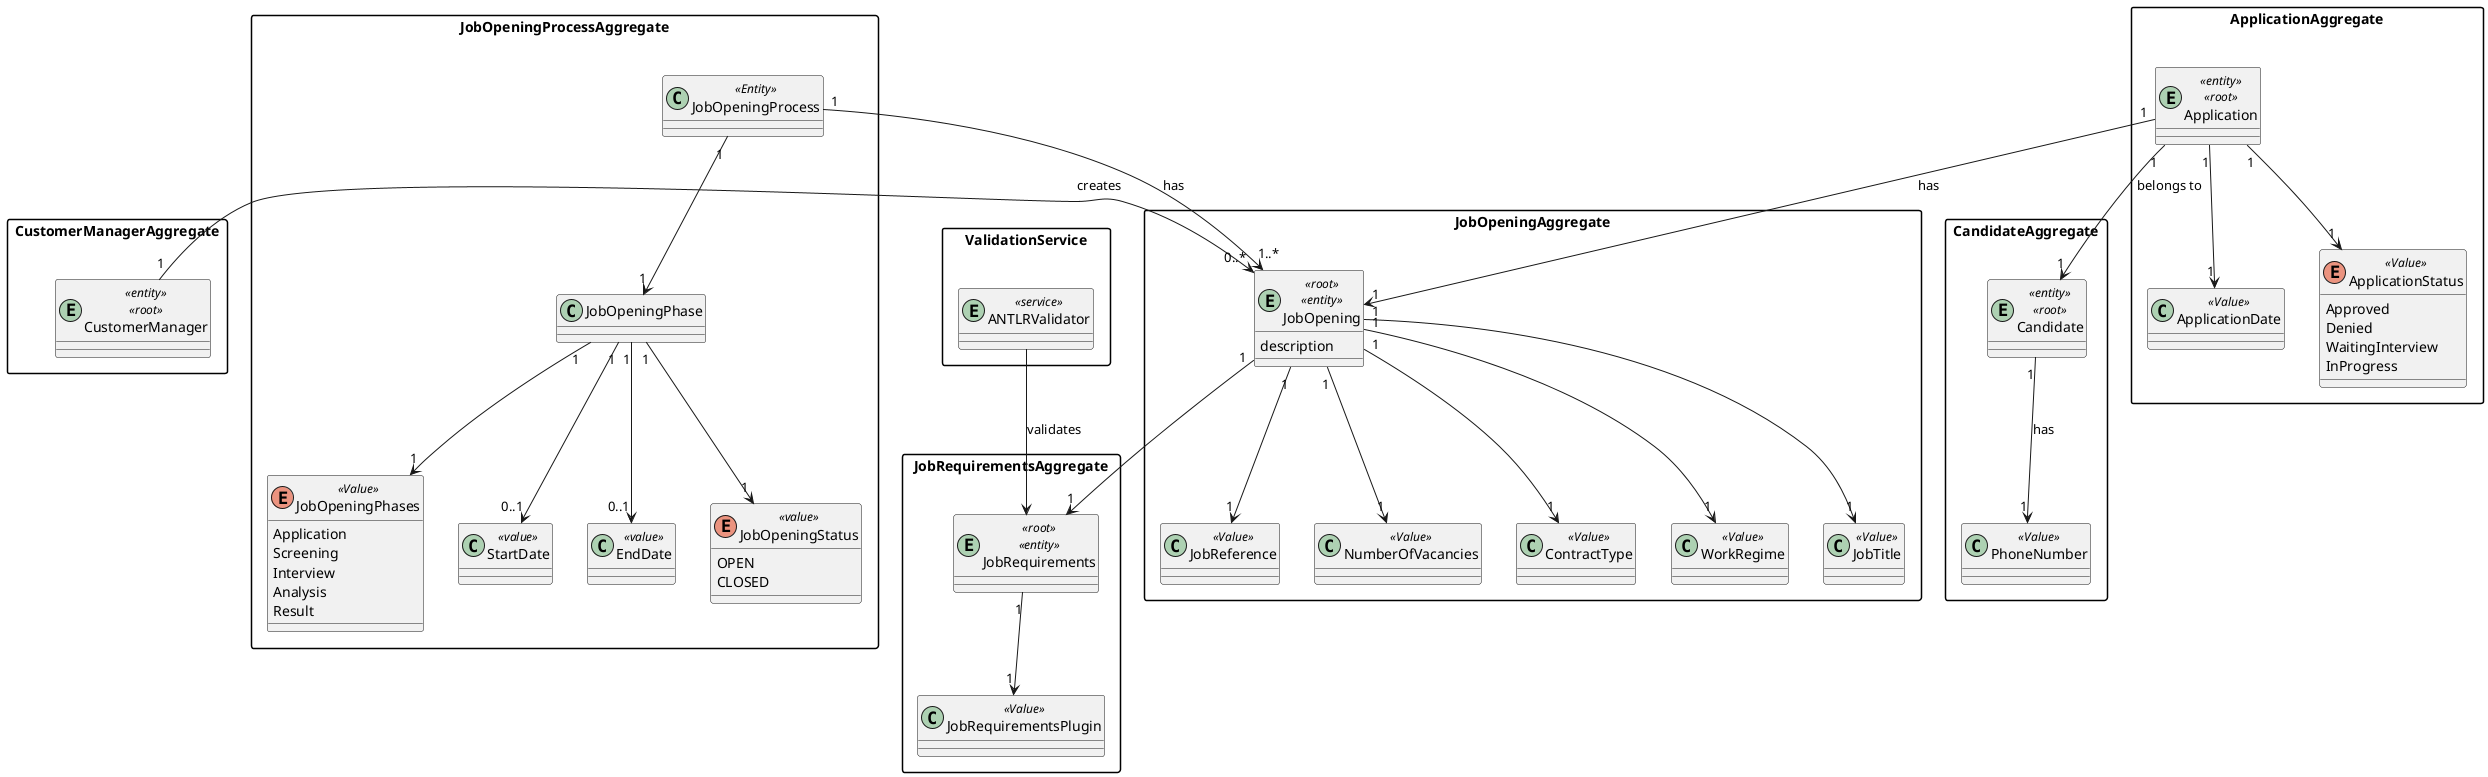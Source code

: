 @startuml

skinparam packageStyle rectangle

package JobOpeningAggregate {
  entity JobOpening <<root>> <<entity>>{
    description
  }

  class JobReference <<Value>> {}
  class NumberOfVacancies <<Value>> {}
  class ContractType<<Value>> {}
  class WorkRegime <<Value>>{}
  class JobTitle <<Value>> {}
}

package JobOpeningProcessAggregate {
  class JobOpeningProcess <<Entity>> {}

  enum JobOpeningPhases <<Value>>{
    Application
    Screening
    Interview
    Analysis
    Result
  }

  class JobOpeningPhase{}
  class StartDate<<value>>{}
  class EndDate<<value>>{}

  enum JobOpeningStatus <<value>>{
    OPEN
    CLOSED
  }
}

package JobRequirementsAggregate {
  entity JobRequirements<<root>> <<entity>> {}
  class JobRequirementsPlugin<<Value>> {}
}


package ApplicationAggregate {
  entity Application<<entity>> <<root>>  {}
  class ApplicationDate <<Value>> {}
  enum ApplicationStatus <<Value>> {
    Approved
    Denied
    WaitingInterview
    InProgress
  }
}


package ValidationService {
  entity ANTLRValidator <<service>> {}
}


package CandidateAggregate{
  entity Candidate <<entity>> <<root>> {}
  class PhoneNumber<<Value>>{}
}


package CustomerManagerAggregate{
  entity CustomerManager<<entity>> <<root>> { }
}



JobRequirements "1" --> "1" JobRequirementsPlugin

ANTLRValidator --> JobRequirements : validates

JobOpening "1" --> "1" JobTitle
JobOpening "1" --> "1" ContractType
JobOpening "1" --> "1" WorkRegime
JobOpening "1" --> "1" NumberOfVacancies
JobOpening "1" --> "1" JobRequirements
JobOpening "1" --> "1" JobReference

JobOpeningProcess "1" --> "1..*" JobOpening : has


JobOpeningProcess "1" --> "1" JobOpeningPhase
JobOpeningPhase "1" --> "1" JobOpeningPhases
JobOpeningPhase "1" --> "0..1" StartDate
JobOpeningPhase "1" --> "0..1" EndDate
JobOpeningPhase "1" --> "1" JobOpeningStatus

Candidate "1" --> "1" PhoneNumber : has

CustomerManager "1" -> "0..*" JobOpening : creates


Application "1" --> "1" ApplicationDate

Application "1" --> "1" ApplicationStatus
Application "1" --> "1" Candidate : belongs to
Application "1" --> "1" JobOpening : has


@enduml
